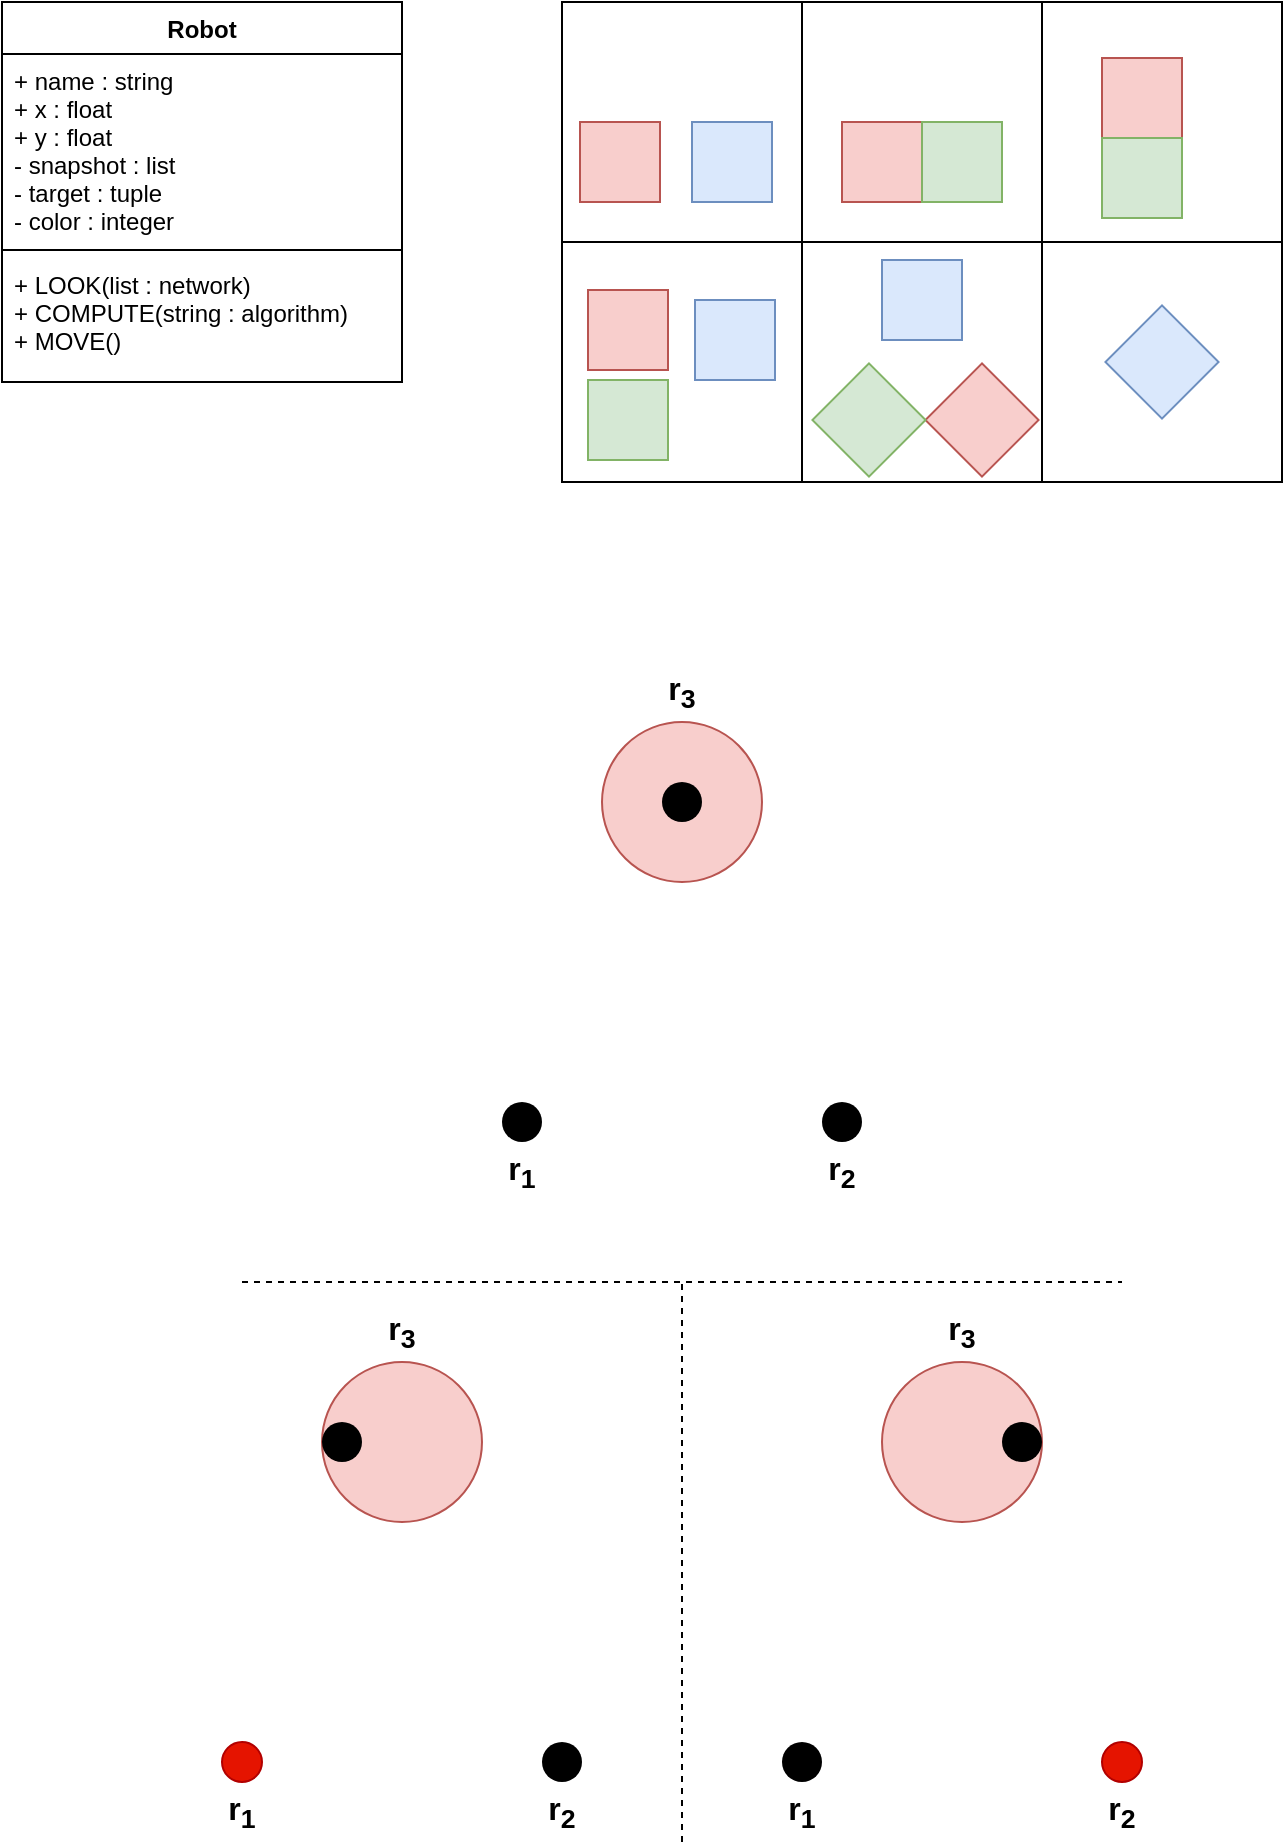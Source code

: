 <mxfile version="12.4.9" type="github">
  <diagram id="PBd7I97_iz6SL33BSWpR" name="Page-1">
    <mxGraphModel dx="1102" dy="568" grid="1" gridSize="10" guides="1" tooltips="1" connect="1" arrows="1" fold="1" page="1" pageScale="1" pageWidth="827" pageHeight="1169" math="0" shadow="0">
      <root>
        <mxCell id="0"/>
        <mxCell id="1" parent="0"/>
        <mxCell id="J5hD7kxmrD2mWsTnJBY3-1" value="Robot" style="swimlane;fontStyle=1;align=center;verticalAlign=top;childLayout=stackLayout;horizontal=1;startSize=26;horizontalStack=0;resizeParent=1;resizeParentMax=0;resizeLast=0;collapsible=1;marginBottom=0;" parent="1" vertex="1">
          <mxGeometry x="120" y="40" width="200" height="190" as="geometry">
            <mxRectangle x="120" y="40" width="60" height="26" as="alternateBounds"/>
          </mxGeometry>
        </mxCell>
        <mxCell id="J5hD7kxmrD2mWsTnJBY3-2" value="+ name : string&#xa;+ x : float&#xa;+ y : float&#xa;- snapshot : list&#xa;- target : tuple&#xa;- color : integer&#xa;&#xa;" style="text;strokeColor=none;fillColor=none;align=left;verticalAlign=top;spacingLeft=4;spacingRight=4;overflow=hidden;rotatable=0;points=[[0,0.5],[1,0.5]];portConstraint=eastwest;" parent="J5hD7kxmrD2mWsTnJBY3-1" vertex="1">
          <mxGeometry y="26" width="200" height="94" as="geometry"/>
        </mxCell>
        <mxCell id="J5hD7kxmrD2mWsTnJBY3-3" value="" style="line;strokeWidth=1;fillColor=none;align=left;verticalAlign=middle;spacingTop=-1;spacingLeft=3;spacingRight=3;rotatable=0;labelPosition=right;points=[];portConstraint=eastwest;" parent="J5hD7kxmrD2mWsTnJBY3-1" vertex="1">
          <mxGeometry y="120" width="200" height="8" as="geometry"/>
        </mxCell>
        <mxCell id="J5hD7kxmrD2mWsTnJBY3-4" value="+ LOOK(list : network)&#xa;+ COMPUTE(string : algorithm)&#xa;+ MOVE()&#xa;" style="text;strokeColor=none;fillColor=none;align=left;verticalAlign=top;spacingLeft=4;spacingRight=4;overflow=hidden;rotatable=0;points=[[0,0.5],[1,0.5]];portConstraint=eastwest;" parent="J5hD7kxmrD2mWsTnJBY3-1" vertex="1">
          <mxGeometry y="128" width="200" height="62" as="geometry"/>
        </mxCell>
        <mxCell id="J5hD7kxmrD2mWsTnJBY3-5" value="" style="rounded=0;whiteSpace=wrap;html=1;" parent="1" vertex="1">
          <mxGeometry x="400" y="40" width="120" height="120" as="geometry"/>
        </mxCell>
        <mxCell id="J5hD7kxmrD2mWsTnJBY3-6" value="" style="rounded=0;whiteSpace=wrap;html=1;" parent="1" vertex="1">
          <mxGeometry x="520" y="40" width="120" height="120" as="geometry"/>
        </mxCell>
        <mxCell id="J5hD7kxmrD2mWsTnJBY3-7" value="" style="rounded=0;whiteSpace=wrap;html=1;" parent="1" vertex="1">
          <mxGeometry x="640" y="40" width="120" height="120" as="geometry"/>
        </mxCell>
        <mxCell id="J5hD7kxmrD2mWsTnJBY3-8" value="" style="rounded=0;whiteSpace=wrap;html=1;" parent="1" vertex="1">
          <mxGeometry x="400" y="160" width="120" height="120" as="geometry"/>
        </mxCell>
        <mxCell id="J5hD7kxmrD2mWsTnJBY3-9" value="" style="rounded=0;whiteSpace=wrap;html=1;" parent="1" vertex="1">
          <mxGeometry x="520" y="160" width="120" height="120" as="geometry"/>
        </mxCell>
        <mxCell id="J5hD7kxmrD2mWsTnJBY3-10" value="" style="rounded=0;whiteSpace=wrap;html=1;" parent="1" vertex="1">
          <mxGeometry x="640" y="160" width="120" height="120" as="geometry"/>
        </mxCell>
        <mxCell id="J5hD7kxmrD2mWsTnJBY3-12" value="" style="whiteSpace=wrap;html=1;aspect=fixed;fillColor=#f8cecc;strokeColor=#b85450;" parent="1" vertex="1">
          <mxGeometry x="409" y="100" width="40" height="40" as="geometry"/>
        </mxCell>
        <mxCell id="J5hD7kxmrD2mWsTnJBY3-13" value="" style="whiteSpace=wrap;html=1;aspect=fixed;fillColor=#dae8fc;strokeColor=#6c8ebf;" parent="1" vertex="1">
          <mxGeometry x="465" y="100" width="40" height="40" as="geometry"/>
        </mxCell>
        <mxCell id="J5hD7kxmrD2mWsTnJBY3-14" value="" style="whiteSpace=wrap;html=1;aspect=fixed;fillColor=#f8cecc;strokeColor=#b85450;" parent="1" vertex="1">
          <mxGeometry x="540" y="100" width="40" height="40" as="geometry"/>
        </mxCell>
        <mxCell id="J5hD7kxmrD2mWsTnJBY3-15" value="" style="whiteSpace=wrap;html=1;aspect=fixed;fillColor=#d5e8d4;strokeColor=#82b366;" parent="1" vertex="1">
          <mxGeometry x="580" y="100" width="40" height="40" as="geometry"/>
        </mxCell>
        <mxCell id="J5hD7kxmrD2mWsTnJBY3-16" value="" style="whiteSpace=wrap;html=1;aspect=fixed;fillColor=#f8cecc;strokeColor=#b85450;" parent="1" vertex="1">
          <mxGeometry x="670" y="68" width="40" height="40" as="geometry"/>
        </mxCell>
        <mxCell id="J5hD7kxmrD2mWsTnJBY3-17" value="" style="whiteSpace=wrap;html=1;aspect=fixed;fillColor=#d5e8d4;strokeColor=#82b366;" parent="1" vertex="1">
          <mxGeometry x="670" y="108" width="40" height="40" as="geometry"/>
        </mxCell>
        <mxCell id="J5hD7kxmrD2mWsTnJBY3-18" value="" style="whiteSpace=wrap;html=1;aspect=fixed;fillColor=#f8cecc;strokeColor=#b85450;" parent="1" vertex="1">
          <mxGeometry x="413" y="184" width="40" height="40" as="geometry"/>
        </mxCell>
        <mxCell id="J5hD7kxmrD2mWsTnJBY3-19" value="" style="whiteSpace=wrap;html=1;aspect=fixed;fillColor=#d5e8d4;strokeColor=#82b366;" parent="1" vertex="1">
          <mxGeometry x="413" y="229" width="40" height="40" as="geometry"/>
        </mxCell>
        <mxCell id="J5hD7kxmrD2mWsTnJBY3-20" value="" style="whiteSpace=wrap;html=1;aspect=fixed;fillColor=#dae8fc;strokeColor=#6c8ebf;" parent="1" vertex="1">
          <mxGeometry x="466.5" y="189" width="40" height="40" as="geometry"/>
        </mxCell>
        <mxCell id="J5hD7kxmrD2mWsTnJBY3-21" value="" style="whiteSpace=wrap;html=1;aspect=fixed;fillColor=#f8cecc;strokeColor=#b85450;rotation=45;direction=south;" parent="1" vertex="1">
          <mxGeometry x="590" y="229" width="40" height="40" as="geometry"/>
        </mxCell>
        <mxCell id="J5hD7kxmrD2mWsTnJBY3-22" value="" style="whiteSpace=wrap;html=1;aspect=fixed;fillColor=#d5e8d4;strokeColor=#82b366;rotation=45;" parent="1" vertex="1">
          <mxGeometry x="533.5" y="229" width="40" height="40" as="geometry"/>
        </mxCell>
        <mxCell id="J5hD7kxmrD2mWsTnJBY3-23" value="" style="whiteSpace=wrap;html=1;aspect=fixed;fillColor=#dae8fc;strokeColor=#6c8ebf;rotation=45;" parent="1" vertex="1">
          <mxGeometry x="680" y="200" width="40" height="40" as="geometry"/>
        </mxCell>
        <mxCell id="J5hD7kxmrD2mWsTnJBY3-27" value="" style="whiteSpace=wrap;html=1;aspect=fixed;fillColor=#dae8fc;strokeColor=#6c8ebf;" parent="1" vertex="1">
          <mxGeometry x="560" y="169" width="40" height="40" as="geometry"/>
        </mxCell>
        <mxCell id="J5hD7kxmrD2mWsTnJBY3-33" value="" style="ellipse;whiteSpace=wrap;html=1;aspect=fixed;fillColor=#F8CECC;strokeColor=#b85450;gradientColor=none;" parent="1" vertex="1">
          <mxGeometry x="280" y="720" width="80" height="80" as="geometry"/>
        </mxCell>
        <mxCell id="J5hD7kxmrD2mWsTnJBY3-34" value="" style="ellipse;whiteSpace=wrap;html=1;aspect=fixed;fillColor=#e51400;strokeColor=#B20000;fontColor=#ffffff;" parent="1" vertex="1">
          <mxGeometry x="230" y="910" width="20" height="20" as="geometry"/>
        </mxCell>
        <mxCell id="J5hD7kxmrD2mWsTnJBY3-35" value="" style="ellipse;whiteSpace=wrap;html=1;aspect=fixed;fillColor=#000000;strokeColor=none;fontColor=#ffffff;" parent="1" vertex="1">
          <mxGeometry x="390" y="910" width="20" height="20" as="geometry"/>
        </mxCell>
        <mxCell id="J5hD7kxmrD2mWsTnJBY3-36" value="" style="ellipse;whiteSpace=wrap;html=1;aspect=fixed;fillColor=#000000;strokeColor=none;fontColor=#ffffff;" parent="1" vertex="1">
          <mxGeometry x="280" y="750" width="20" height="20" as="geometry"/>
        </mxCell>
        <mxCell id="J5hD7kxmrD2mWsTnJBY3-42" value="" style="ellipse;whiteSpace=wrap;html=1;aspect=fixed;fillColor=#F8CECC;strokeColor=#b85450;gradientColor=none;flipH=0;" parent="1" vertex="1">
          <mxGeometry x="560" y="720" width="80" height="80" as="geometry"/>
        </mxCell>
        <mxCell id="J5hD7kxmrD2mWsTnJBY3-43" value="" style="ellipse;whiteSpace=wrap;html=1;aspect=fixed;fillColor=#000000;strokeColor=none;fontColor=#ffffff;flipH=0;" parent="1" vertex="1">
          <mxGeometry x="510" y="910" width="20" height="20" as="geometry"/>
        </mxCell>
        <mxCell id="J5hD7kxmrD2mWsTnJBY3-44" value="" style="ellipse;whiteSpace=wrap;html=1;aspect=fixed;fillColor=#e51400;strokeColor=#B20000;fontColor=#ffffff;flipH=0;" parent="1" vertex="1">
          <mxGeometry x="670" y="910" width="20" height="20" as="geometry"/>
        </mxCell>
        <mxCell id="J5hD7kxmrD2mWsTnJBY3-45" value="" style="ellipse;whiteSpace=wrap;html=1;aspect=fixed;fillColor=#000000;strokeColor=none;fontColor=#ffffff;flipH=0;" parent="1" vertex="1">
          <mxGeometry x="620" y="750" width="20" height="20" as="geometry"/>
        </mxCell>
        <mxCell id="J5hD7kxmrD2mWsTnJBY3-50" value="&lt;font style=&quot;font-size: 16px&quot;&gt;&lt;b&gt;r&lt;sub&gt;1&lt;/sub&gt;&lt;/b&gt;&lt;/font&gt;" style="text;html=1;strokeColor=none;fillColor=none;align=center;verticalAlign=middle;whiteSpace=wrap;rounded=0;" parent="1" vertex="1">
          <mxGeometry x="220" y="930" width="40" height="30" as="geometry"/>
        </mxCell>
        <mxCell id="J5hD7kxmrD2mWsTnJBY3-51" value="&lt;font style=&quot;font-size: 16px&quot;&gt;&lt;b&gt;r&lt;sub&gt;2&lt;/sub&gt;&lt;/b&gt;&lt;/font&gt;" style="text;html=1;strokeColor=none;fillColor=none;align=center;verticalAlign=middle;whiteSpace=wrap;rounded=0;" parent="1" vertex="1">
          <mxGeometry x="380" y="930" width="40" height="30" as="geometry"/>
        </mxCell>
        <mxCell id="J5hD7kxmrD2mWsTnJBY3-52" value="&lt;font style=&quot;font-size: 16px&quot;&gt;&lt;b&gt;r&lt;sub&gt;3&lt;/sub&gt;&lt;/b&gt;&lt;/font&gt;" style="text;html=1;strokeColor=none;fillColor=none;align=center;verticalAlign=middle;whiteSpace=wrap;rounded=0;" parent="1" vertex="1">
          <mxGeometry x="300" y="690" width="40" height="30" as="geometry"/>
        </mxCell>
        <mxCell id="J5hD7kxmrD2mWsTnJBY3-53" value="&lt;font style=&quot;font-size: 16px&quot;&gt;&lt;b&gt;r&lt;sub&gt;1&lt;/sub&gt;&lt;/b&gt;&lt;/font&gt;" style="text;html=1;strokeColor=none;fillColor=none;align=center;verticalAlign=middle;whiteSpace=wrap;rounded=0;" parent="1" vertex="1">
          <mxGeometry x="500" y="930" width="40" height="30" as="geometry"/>
        </mxCell>
        <mxCell id="J5hD7kxmrD2mWsTnJBY3-54" value="&lt;font style=&quot;font-size: 16px&quot;&gt;&lt;b&gt;r&lt;sub&gt;2&lt;/sub&gt;&lt;/b&gt;&lt;/font&gt;" style="text;html=1;strokeColor=none;fillColor=none;align=center;verticalAlign=middle;whiteSpace=wrap;rounded=0;" parent="1" vertex="1">
          <mxGeometry x="660" y="930" width="40" height="30" as="geometry"/>
        </mxCell>
        <mxCell id="J5hD7kxmrD2mWsTnJBY3-55" value="&lt;font style=&quot;font-size: 16px&quot;&gt;&lt;b&gt;r&lt;sub&gt;3&lt;/sub&gt;&lt;/b&gt;&lt;/font&gt;" style="text;html=1;strokeColor=none;fillColor=none;align=center;verticalAlign=middle;whiteSpace=wrap;rounded=0;" parent="1" vertex="1">
          <mxGeometry x="580" y="690" width="40" height="30" as="geometry"/>
        </mxCell>
        <mxCell id="J5hD7kxmrD2mWsTnJBY3-56" value="" style="group" parent="1" vertex="1" connectable="0">
          <mxGeometry x="360" y="370" width="200" height="270" as="geometry"/>
        </mxCell>
        <mxCell id="J5hD7kxmrD2mWsTnJBY3-32" value="" style="ellipse;whiteSpace=wrap;html=1;aspect=fixed;fillColor=#F8CECC;strokeColor=#b85450;gradientColor=none;" parent="J5hD7kxmrD2mWsTnJBY3-56" vertex="1">
          <mxGeometry x="60" y="30" width="80" height="80" as="geometry"/>
        </mxCell>
        <mxCell id="J5hD7kxmrD2mWsTnJBY3-29" value="" style="ellipse;whiteSpace=wrap;html=1;aspect=fixed;fillColor=#000000;strokeColor=none;fontColor=#ffffff;" parent="J5hD7kxmrD2mWsTnJBY3-56" vertex="1">
          <mxGeometry x="10" y="220" width="20" height="20" as="geometry"/>
        </mxCell>
        <mxCell id="J5hD7kxmrD2mWsTnJBY3-30" value="" style="ellipse;whiteSpace=wrap;html=1;aspect=fixed;fillColor=#000000;strokeColor=none;fontColor=#ffffff;" parent="J5hD7kxmrD2mWsTnJBY3-56" vertex="1">
          <mxGeometry x="170" y="220" width="20" height="20" as="geometry"/>
        </mxCell>
        <mxCell id="J5hD7kxmrD2mWsTnJBY3-31" value="" style="ellipse;whiteSpace=wrap;html=1;aspect=fixed;fillColor=#000000;strokeColor=none;fontColor=#ffffff;" parent="J5hD7kxmrD2mWsTnJBY3-56" vertex="1">
          <mxGeometry x="90" y="60" width="20" height="20" as="geometry"/>
        </mxCell>
        <mxCell id="J5hD7kxmrD2mWsTnJBY3-47" value="&lt;font style=&quot;font-size: 16px&quot;&gt;&lt;b&gt;r&lt;sub&gt;1&lt;/sub&gt;&lt;/b&gt;&lt;/font&gt;" style="text;html=1;strokeColor=none;fillColor=none;align=center;verticalAlign=middle;whiteSpace=wrap;rounded=0;" parent="J5hD7kxmrD2mWsTnJBY3-56" vertex="1">
          <mxGeometry y="240" width="40" height="30" as="geometry"/>
        </mxCell>
        <mxCell id="J5hD7kxmrD2mWsTnJBY3-48" value="&lt;font style=&quot;font-size: 16px&quot;&gt;&lt;b&gt;r&lt;sub&gt;2&lt;/sub&gt;&lt;/b&gt;&lt;/font&gt;" style="text;html=1;strokeColor=none;fillColor=none;align=center;verticalAlign=middle;whiteSpace=wrap;rounded=0;" parent="J5hD7kxmrD2mWsTnJBY3-56" vertex="1">
          <mxGeometry x="160" y="240" width="40" height="30" as="geometry"/>
        </mxCell>
        <mxCell id="J5hD7kxmrD2mWsTnJBY3-49" value="&lt;font style=&quot;font-size: 16px&quot;&gt;&lt;b&gt;r&lt;sub&gt;3&lt;/sub&gt;&lt;/b&gt;&lt;/font&gt;" style="text;html=1;strokeColor=none;fillColor=none;align=center;verticalAlign=middle;whiteSpace=wrap;rounded=0;" parent="J5hD7kxmrD2mWsTnJBY3-56" vertex="1">
          <mxGeometry x="80" width="40" height="30" as="geometry"/>
        </mxCell>
        <mxCell id="J5hD7kxmrD2mWsTnJBY3-57" value="" style="endArrow=none;dashed=1;html=1;" parent="1" edge="1">
          <mxGeometry width="50" height="50" relative="1" as="geometry">
            <mxPoint x="240" y="680" as="sourcePoint"/>
            <mxPoint x="680" y="680" as="targetPoint"/>
          </mxGeometry>
        </mxCell>
        <mxCell id="J5hD7kxmrD2mWsTnJBY3-58" value="" style="endArrow=none;dashed=1;html=1;" parent="1" edge="1">
          <mxGeometry width="50" height="50" relative="1" as="geometry">
            <mxPoint x="460" y="960" as="sourcePoint"/>
            <mxPoint x="460" y="680" as="targetPoint"/>
          </mxGeometry>
        </mxCell>
      </root>
    </mxGraphModel>
  </diagram>
</mxfile>
